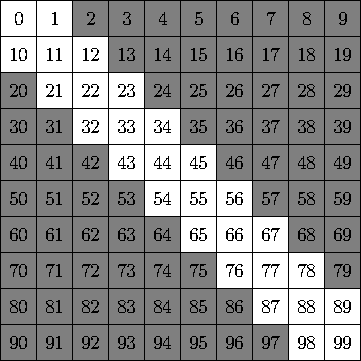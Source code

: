 /*
 * Draw a matrix with all but the tridiagonal grayed out
 * By Scott Pakin <pakin@lanl.gov>
 */

// Set some figure parameters.
real fsize = 10;               // Font size in points
real edge_len = 2*fsize - 2;   // Cell edge length in points
real matrix_size = 10;         // Matrix edge length in cells

// Shade "uninteresting" values.
for (int cell=0; cell<matrix_size*matrix_size; ++cell) {
  real x = cell % matrix_size;
  real inv_y = floor(cell / matrix_size);
  real y = matrix_size - inv_y - 1;
  if (abs(inv_y - x) > 1)
    fill(scale(edge_len)*shift(x,y)*unitsquare, gray(0.5));
}

// Draw the grid.
for (int row=0; row<matrix_size+1; ++row)
  draw((0, row*edge_len)--(matrix_size*edge_len, row*edge_len));
for (int col=0; col<matrix_size+1; ++col)
  draw((col*edge_len, 0)--(col*edge_len, matrix_size*edge_len));

// Fill in the numbers.
defaultpen(fontsize(fsize));
for (int cell=0; cell<matrix_size*matrix_size; ++cell) {
  real x = cell % matrix_size;
  real y = matrix_size - floor(cell / matrix_size) - 1;
  label(string(cell), (x*edge_len+edge_len/2, y*edge_len+edge_len/2));
}
